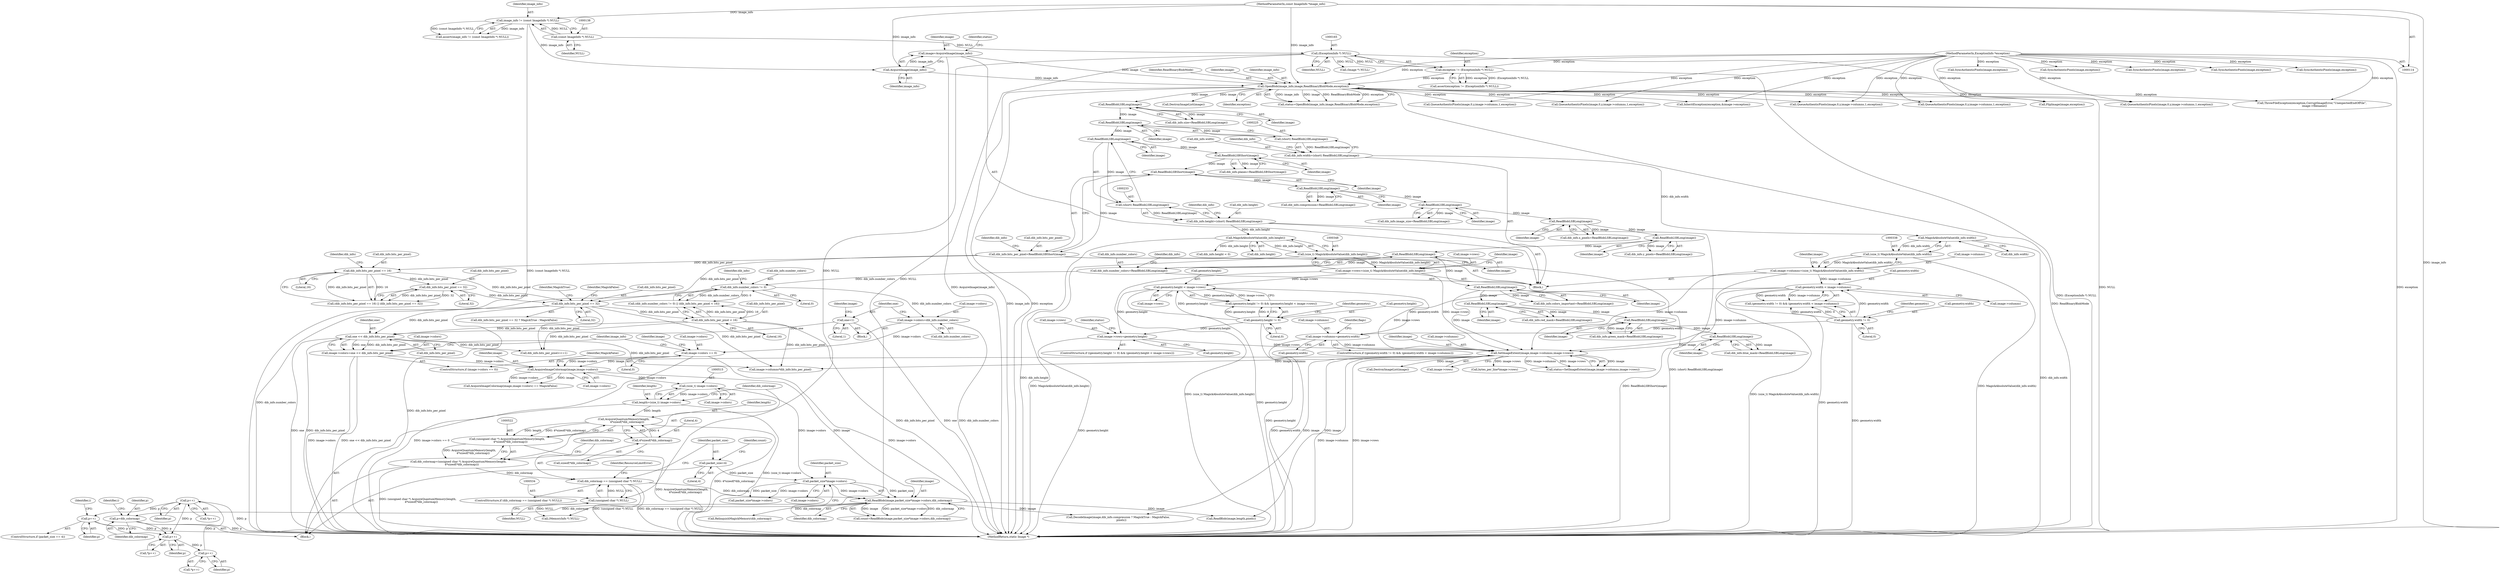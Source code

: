 digraph "0_ImageMagick_f6e9d0d9955e85bdd7540b251cd50d598dacc5e6_10@pointer" {
"1000616" [label="(Call,p++)"];
"1000604" [label="(Call,p++)"];
"1000592" [label="(Call,p++)"];
"1000622" [label="(Call,p++)"];
"1000616" [label="(Call,p++)"];
"1000565" [label="(Call,p=dib_colormap)"];
"1000544" [label="(Call,ReadBlob(image,packet_size*image->colors,dib_colormap))"];
"1000503" [label="(Call,AcquireImageColormap(image,image->colors))"];
"1000469" [label="(Call,SetImageExtent(image,image->columns,image->rows))"];
"1000319" [label="(Call,ReadBlobLSBLong(image))"];
"1000313" [label="(Call,ReadBlobLSBLong(image))"];
"1000307" [label="(Call,ReadBlobLSBLong(image))"];
"1000282" [label="(Call,ReadBlobLSBLong(image))"];
"1000276" [label="(Call,ReadBlobLSBLong(image))"];
"1000270" [label="(Call,ReadBlobLSBLong(image))"];
"1000264" [label="(Call,ReadBlobLSBLong(image))"];
"1000258" [label="(Call,ReadBlobLSBLong(image))"];
"1000252" [label="(Call,ReadBlobLSBLong(image))"];
"1000246" [label="(Call,ReadBlobLSBShort(image))"];
"1000240" [label="(Call,ReadBlobLSBShort(image))"];
"1000234" [label="(Call,ReadBlobLSBLong(image))"];
"1000226" [label="(Call,ReadBlobLSBLong(image))"];
"1000209" [label="(Call,ReadBlobLSBLong(image))"];
"1000179" [label="(Call,OpenBlob(image_info,image,ReadBinaryBlobMode,exception))"];
"1000175" [label="(Call,AcquireImage(image_info))"];
"1000135" [label="(Call,image_info != (const ImageInfo *) NULL)"];
"1000115" [label="(MethodParameterIn,const ImageInfo *image_info)"];
"1000137" [label="(Call,(const ImageInfo *) NULL)"];
"1000173" [label="(Call,image=AcquireImage(image_info))"];
"1000162" [label="(Call,exception != (ExceptionInfo *) NULL)"];
"1000116" [label="(MethodParameterIn,ExceptionInfo *exception)"];
"1000164" [label="(Call,(ExceptionInfo *) NULL)"];
"1000333" [label="(Call,image->columns=(size_t) MagickAbsoluteValue(dib_info.width))"];
"1000337" [label="(Call,(size_t) MagickAbsoluteValue(dib_info.width))"];
"1000339" [label="(Call,MagickAbsoluteValue(dib_info.width))"];
"1000220" [label="(Call,dib_info.width=(short) ReadBlobLSBLong(image))"];
"1000224" [label="(Call,(short) ReadBlobLSBLong(image))"];
"1000435" [label="(Call,image->columns=geometry.width)"];
"1000423" [label="(Call,geometry.width != 0)"];
"1000428" [label="(Call,geometry.width < image->columns)"];
"1000460" [label="(Call,image->rows=geometry.height)"];
"1000448" [label="(Call,geometry.height != 0)"];
"1000453" [label="(Call,geometry.height < image->rows)"];
"1000343" [label="(Call,image->rows=(size_t) MagickAbsoluteValue(dib_info.height))"];
"1000347" [label="(Call,(size_t) MagickAbsoluteValue(dib_info.height))"];
"1000349" [label="(Call,MagickAbsoluteValue(dib_info.height))"];
"1000228" [label="(Call,dib_info.height=(short) ReadBlobLSBLong(image))"];
"1000232" [label="(Call,(short) ReadBlobLSBLong(image))"];
"1000393" [label="(Call,image->colors=one << dib_info.bits_per_pixel)"];
"1000397" [label="(Call,one << dib_info.bits_per_pixel)"];
"1000384" [label="(Call,one=1)"];
"1000365" [label="(Call,dib_info.bits_per_pixel < 16)"];
"1000326" [label="(Call,dib_info.bits_per_pixel == 32)"];
"1000297" [label="(Call,dib_info.bits_per_pixel == 32)"];
"1000292" [label="(Call,dib_info.bits_per_pixel == 16)"];
"1000242" [label="(Call,dib_info.bits_per_pixel=ReadBlobLSBShort(image))"];
"1000388" [label="(Call,image->colors == 0)"];
"1000377" [label="(Call,image->colors=dib_info.number_colors)"];
"1000360" [label="(Call,dib_info.number_colors != 0)"];
"1000272" [label="(Call,dib_info.number_colors=ReadBlobLSBLong(image))"];
"1000546" [label="(Call,packet_size*image->colors)"];
"1000539" [label="(Call,packet_size=4)"];
"1000514" [label="(Call,(size_t) image->colors)"];
"1000531" [label="(Call,dib_colormap == (unsigned char *) NULL)"];
"1000519" [label="(Call,dib_colormap=(unsigned char *) AcquireQuantumMemory(length,\n        4*sizeof(*dib_colormap)))"];
"1000521" [label="(Call,(unsigned char *) AcquireQuantumMemory(length,\n        4*sizeof(*dib_colormap)))"];
"1000523" [label="(Call,AcquireQuantumMemory(length,\n        4*sizeof(*dib_colormap)))"];
"1000512" [label="(Call,length=(size_t) image->colors)"];
"1000525" [label="(Call,4*sizeof(*dib_colormap))"];
"1000533" [label="(Call,(unsigned char *) NULL)"];
"1000369" [label="(Literal,16)"];
"1000928" [label="(Call,SyncAuthenticPixels(image,exception))"];
"1000325" [label="(Call,dib_info.bits_per_pixel == 32 ? MagickTrue : MagickFalse)"];
"1000448" [label="(Call,geometry.height != 0)"];
"1000471" [label="(Call,image->columns)"];
"1000137" [label="(Call,(const ImageInfo *) NULL)"];
"1000221" [label="(Call,dib_info.width)"];
"1000298" [label="(Call,dib_info.bits_per_pixel)"];
"1000179" [label="(Call,OpenBlob(image_info,image,ReadBinaryBlobMode,exception))"];
"1000227" [label="(Identifier,image)"];
"1000303" [label="(Call,dib_info.red_mask=ReadBlobLSBLong(image))"];
"1001670" [label="(MethodReturn,static Image *)"];
"1000467" [label="(Call,status=SetImageExtent(image,image->columns,image->rows))"];
"1000385" [label="(Identifier,one)"];
"1000273" [label="(Call,dib_info.number_colors)"];
"1000174" [label="(Identifier,image)"];
"1000340" [label="(Call,dib_info.width)"];
"1000309" [label="(Call,dib_info.green_mask=ReadBlobLSBLong(image))"];
"1000116" [label="(MethodParameterIn,ExceptionInfo *exception)"];
"1000537" [label="(Identifier,ResourceLimitError)"];
"1000272" [label="(Call,dib_info.number_colors=ReadBlobLSBLong(image))"];
"1000230" [label="(Identifier,dib_info)"];
"1000423" [label="(Call,geometry.width != 0)"];
"1000345" [label="(Identifier,image)"];
"1000567" [label="(Identifier,dib_colormap)"];
"1000519" [label="(Call,dib_colormap=(unsigned char *) AcquireQuantumMemory(length,\n        4*sizeof(*dib_colormap)))"];
"1000235" [label="(Identifier,image)"];
"1000209" [label="(Call,ReadBlobLSBLong(image))"];
"1000247" [label="(Identifier,image)"];
"1000469" [label="(Call,SetImageExtent(image,image->columns,image->rows))"];
"1000320" [label="(Identifier,image)"];
"1000339" [label="(Call,MagickAbsoluteValue(dib_info.width))"];
"1000541" [label="(Literal,4)"];
"1000343" [label="(Call,image->rows=(size_t) MagickAbsoluteValue(dib_info.height))"];
"1000525" [label="(Call,4*sizeof(*dib_colormap))"];
"1000628" [label="(Call,RelinquishMagickMemory(dib_colormap))"];
"1000489" [label="(Call,DestroyImageList(image))"];
"1000194" [label="(Call,(Image *) NULL)"];
"1000277" [label="(Identifier,image)"];
"1000173" [label="(Call,image=AcquireImage(image_info))"];
"1000404" [label="(Identifier,image_info)"];
"1000389" [label="(Call,image->colors)"];
"1000512" [label="(Call,length=(size_t) image->colors)"];
"1000474" [label="(Call,image->rows)"];
"1000182" [label="(Identifier,ReadBinaryBlobMode)"];
"1000139" [label="(Identifier,NULL)"];
"1001328" [label="(Call,QueueAuthenticPixels(image,0,y,image->columns,1,exception))"];
"1000162" [label="(Call,exception != (ExceptionInfo *) NULL)"];
"1000532" [label="(Identifier,dib_colormap)"];
"1000502" [label="(Call,AcquireImageColormap(image,image->colors) == MagickFalse)"];
"1000452" [label="(Literal,0)"];
"1000360" [label="(Call,dib_info.number_colors != 0)"];
"1000712" [label="(Call,ReadBlob(image,length,pixels))"];
"1000570" [label="(Identifier,i)"];
"1000565" [label="(Call,p=dib_colormap)"];
"1000527" [label="(Call,sizeof(*dib_colormap))"];
"1000454" [label="(Call,geometry.height)"];
"1000394" [label="(Call,image->colors)"];
"1000388" [label="(Call,image->colors == 0)"];
"1000542" [label="(Call,count=ReadBlob(image,packet_size*image->colors,dib_colormap))"];
"1001000" [label="(Call,QueueAuthenticPixels(image,0,y,image->columns,1,exception))"];
"1000232" [label="(Call,(short) ReadBlobLSBLong(image))"];
"1000508" [label="(Identifier,MagickFalse)"];
"1000390" [label="(Identifier,image)"];
"1000531" [label="(Call,dib_colormap == (unsigned char *) NULL)"];
"1000617" [label="(Identifier,p)"];
"1000461" [label="(Call,image->rows)"];
"1000523" [label="(Call,AcquireQuantumMemory(length,\n        4*sizeof(*dib_colormap)))"];
"1001237" [label="(Call,SyncAuthenticPixels(image,exception))"];
"1000260" [label="(Call,dib_info.x_pixels=ReadBlobLSBLong(image))"];
"1000618" [label="(ControlStructure,if (packet_size == 4))"];
"1000315" [label="(Call,dib_info.blue_mask=ReadBlobLSBLong(image))"];
"1000161" [label="(Call,assert(exception != (ExceptionInfo *) NULL))"];
"1000449" [label="(Call,geometry.height)"];
"1000181" [label="(Identifier,image)"];
"1000810" [label="(Call,QueueAuthenticPixels(image,0,y,image->columns,1,exception))"];
"1000191" [label="(Call,DestroyImageList(image))"];
"1000307" [label="(Call,ReadBlobLSBLong(image))"];
"1000296" [label="(Literal,16)"];
"1000365" [label="(Call,dib_info.bits_per_pixel < 16)"];
"1000622" [label="(Call,p++)"];
"1000164" [label="(Call,(ExceptionInfo *) NULL)"];
"1000282" [label="(Call,ReadBlobLSBLong(image))"];
"1000616" [label="(Call,p++)"];
"1000592" [label="(Call,p++)"];
"1000544" [label="(Call,ReadBlob(image,packet_size*image->colors,dib_colormap))"];
"1000359" [label="(Call,(dib_info.number_colors != 0) || (dib_info.bits_per_pixel < 16))"];
"1000539" [label="(Call,packet_size=4)"];
"1001097" [label="(Call,SyncAuthenticPixels(image,exception))"];
"1000334" [label="(Call,image->columns)"];
"1000421" [label="(ControlStructure,if ((geometry.width != 0) && (geometry.width < image->columns)))"];
"1000520" [label="(Identifier,dib_colormap)"];
"1000377" [label="(Call,image->colors=dib_info.number_colors)"];
"1000205" [label="(Call,dib_info.size=ReadBlobLSBLong(image))"];
"1000264" [label="(Call,ReadBlobLSBLong(image))"];
"1000593" [label="(Identifier,p)"];
"1000236" [label="(Call,dib_info.planes=ReadBlobLSBShort(image))"];
"1000460" [label="(Call,image->rows=geometry.height)"];
"1000436" [label="(Call,image->columns)"];
"1000603" [label="(Call,*p++)"];
"1000444" [label="(Identifier,flags)"];
"1000242" [label="(Call,dib_info.bits_per_pixel=ReadBlobLSBShort(image))"];
"1000514" [label="(Call,(size_t) image->colors)"];
"1000349" [label="(Call,MagickAbsoluteValue(dib_info.height))"];
"1000482" [label="(Call,InheritException(exception,&image->exception))"];
"1000605" [label="(Identifier,p)"];
"1000210" [label="(Identifier,image)"];
"1000330" [label="(Literal,32)"];
"1000428" [label="(Call,geometry.width < image->columns)"];
"1000658" [label="(Call,bytes_per_line*image->rows)"];
"1000278" [label="(Call,dib_info.colors_important=ReadBlobLSBLong(image))"];
"1000591" [label="(Call,*p++)"];
"1000258" [label="(Call,ReadBlobLSBLong(image))"];
"1000270" [label="(Call,ReadBlobLSBLong(image))"];
"1000180" [label="(Identifier,image_info)"];
"1000685" [label="(Call,(MemoryInfo *) NULL)"];
"1000344" [label="(Call,image->rows)"];
"1000387" [label="(ControlStructure,if (image->colors == 0))"];
"1000521" [label="(Call,(unsigned char *) AcquireQuantumMemory(length,\n        4*sizeof(*dib_colormap)))"];
"1001643" [label="(Call,FlipImage(image,exception))"];
"1000134" [label="(Call,assert(image_info != (const ImageInfo *) NULL))"];
"1000347" [label="(Call,(size_t) MagickAbsoluteValue(dib_info.height))"];
"1000530" [label="(ControlStructure,if (dib_colormap == (unsigned char *) NULL))"];
"1001634" [label="(Call,dib_info.height < 0)"];
"1000366" [label="(Call,dib_info.bits_per_pixel)"];
"1000228" [label="(Call,dib_info.height=(short) ReadBlobLSBLong(image))"];
"1000117" [label="(Block,)"];
"1000422" [label="(Call,(geometry.width != 0) && (geometry.width < image->columns))"];
"1000623" [label="(Identifier,p)"];
"1000470" [label="(Identifier,image)"];
"1000283" [label="(Identifier,image)"];
"1000229" [label="(Call,dib_info.height)"];
"1000332" [label="(Identifier,MagickFalse)"];
"1000252" [label="(Call,ReadBlobLSBLong(image))"];
"1000526" [label="(Literal,4)"];
"1000240" [label="(Call,ReadBlobLSBShort(image))"];
"1000246" [label="(Call,ReadBlobLSBShort(image))"];
"1000243" [label="(Call,dib_info.bits_per_pixel)"];
"1000314" [label="(Identifier,image)"];
"1000326" [label="(Call,dib_info.bits_per_pixel == 32)"];
"1000248" [label="(Call,dib_info.compression=ReadBlobLSBLong(image))"];
"1000566" [label="(Identifier,p)"];
"1000297" [label="(Call,dib_info.bits_per_pixel == 32)"];
"1000524" [label="(Identifier,length)"];
"1000115" [label="(MethodParameterIn,const ImageInfo *image_info)"];
"1000547" [label="(Identifier,packet_size)"];
"1000497" [label="(Block,)"];
"1000432" [label="(Call,image->columns)"];
"1000163" [label="(Identifier,exception)"];
"1000361" [label="(Call,dib_info.number_colors)"];
"1000424" [label="(Call,geometry.width)"];
"1000327" [label="(Call,dib_info.bits_per_pixel)"];
"1000301" [label="(Literal,32)"];
"1000615" [label="(Call,*p++)"];
"1000259" [label="(Identifier,image)"];
"1000238" [label="(Identifier,dib_info)"];
"1000381" [label="(Call,dib_info.number_colors)"];
"1000427" [label="(Literal,0)"];
"1000337" [label="(Call,(size_t) MagickAbsoluteValue(dib_info.width))"];
"1000516" [label="(Call,image->colors)"];
"1000397" [label="(Call,one << dib_info.bits_per_pixel)"];
"1000504" [label="(Identifier,image)"];
"1000183" [label="(Identifier,exception)"];
"1000398" [label="(Identifier,one)"];
"1000370" [label="(Block,)"];
"1000386" [label="(Literal,1)"];
"1000280" [label="(Identifier,dib_info)"];
"1000447" [label="(Call,(geometry.height != 0) && (geometry.height < image->rows))"];
"1000384" [label="(Call,one=1)"];
"1000299" [label="(Identifier,dib_info)"];
"1000350" [label="(Call,dib_info.height)"];
"1000453" [label="(Call,geometry.height < image->rows)"];
"1000392" [label="(Literal,0)"];
"1000241" [label="(Identifier,image)"];
"1000551" [label="(Identifier,dib_colormap)"];
"1000540" [label="(Identifier,packet_size)"];
"1000271" [label="(Identifier,image)"];
"1000503" [label="(Call,AcquireImageColormap(image,image->colors))"];
"1000266" [label="(Call,dib_info.y_pixels=ReadBlobLSBLong(image))"];
"1000166" [label="(Identifier,NULL)"];
"1000292" [label="(Call,dib_info.bits_per_pixel == 16)"];
"1000543" [label="(Identifier,count)"];
"1000136" [label="(Identifier,image_info)"];
"1000429" [label="(Call,geometry.width)"];
"1000333" [label="(Call,image->columns=(size_t) MagickAbsoluteValue(dib_info.width))"];
"1000455" [label="(Identifier,geometry)"];
"1000224" [label="(Call,(short) ReadBlobLSBLong(image))"];
"1000548" [label="(Call,image->colors)"];
"1000226" [label="(Call,ReadBlobLSBLong(image))"];
"1000355" [label="(Identifier,image)"];
"1000367" [label="(Identifier,dib_info)"];
"1000545" [label="(Identifier,image)"];
"1000393" [label="(Call,image->colors=one << dib_info.bits_per_pixel)"];
"1001514" [label="(Call,QueueAuthenticPixels(image,0,y,image->columns,1,exception))"];
"1000439" [label="(Call,geometry.width)"];
"1000636" [label="(Call,dib_info.bits_per_pixel<<=1)"];
"1000513" [label="(Identifier,length)"];
"1000178" [label="(Identifier,status)"];
"1001578" [label="(Call,SyncAuthenticPixels(image,exception))"];
"1000446" [label="(ControlStructure,if ((geometry.height != 0) && (geometry.height < image->rows)))"];
"1000177" [label="(Call,status=OpenBlob(image_info,image,ReadBinaryBlobMode,exception))"];
"1000399" [label="(Call,dib_info.bits_per_pixel)"];
"1000464" [label="(Call,geometry.height)"];
"1000234" [label="(Call,ReadBlobLSBLong(image))"];
"1000364" [label="(Literal,0)"];
"1000535" [label="(Identifier,NULL)"];
"1000647" [label="(Call,image->columns*dib_info.bits_per_pixel)"];
"1001626" [label="(Call,ThrowFileException(exception,CorruptImageError,\"UnexpectedEndOfFile\",\n      image->filename))"];
"1000533" [label="(Call,(unsigned char *) NULL)"];
"1000729" [label="(Call,DecodeImage(image,dib_info.compression ? MagickTrue : MagickFalse,\n        pixels))"];
"1000276" [label="(Call,ReadBlobLSBLong(image))"];
"1000313" [label="(Call,ReadBlobLSBLong(image))"];
"1000220" [label="(Call,dib_info.width=(short) ReadBlobLSBLong(image))"];
"1000505" [label="(Call,image->colors)"];
"1000430" [label="(Identifier,geometry)"];
"1000580" [label="(Identifier,i)"];
"1000546" [label="(Call,packet_size*image->colors)"];
"1000293" [label="(Call,dib_info.bits_per_pixel)"];
"1000175" [label="(Call,AcquireImage(image_info))"];
"1000291" [label="(Call,(dib_info.bits_per_pixel == 16) || (dib_info.bits_per_pixel == 32))"];
"1000176" [label="(Identifier,image_info)"];
"1001186" [label="(Call,QueueAuthenticPixels(image,0,y,image->columns,1,exception))"];
"1000331" [label="(Identifier,MagickTrue)"];
"1000253" [label="(Identifier,image)"];
"1000468" [label="(Identifier,status)"];
"1000135" [label="(Call,image_info != (const ImageInfo *) NULL)"];
"1000395" [label="(Identifier,image)"];
"1001445" [label="(Call,SyncAuthenticPixels(image,exception))"];
"1000378" [label="(Call,image->colors)"];
"1000435" [label="(Call,image->columns=geometry.width)"];
"1000557" [label="(Call,packet_size*image->colors)"];
"1000250" [label="(Identifier,dib_info)"];
"1000604" [label="(Call,p++)"];
"1000319" [label="(Call,ReadBlobLSBLong(image))"];
"1000254" [label="(Call,dib_info.image_size=ReadBlobLSBLong(image))"];
"1000265" [label="(Identifier,image)"];
"1000308" [label="(Identifier,image)"];
"1000457" [label="(Call,image->rows)"];
"1000616" -> "1000615"  [label="AST: "];
"1000616" -> "1000617"  [label="CFG: "];
"1000617" -> "1000616"  [label="AST: "];
"1000615" -> "1000616"  [label="CFG: "];
"1000616" -> "1001670"  [label="DDG: p"];
"1000616" -> "1000592"  [label="DDG: p"];
"1000604" -> "1000616"  [label="DDG: p"];
"1000616" -> "1000622"  [label="DDG: p"];
"1000604" -> "1000603"  [label="AST: "];
"1000604" -> "1000605"  [label="CFG: "];
"1000605" -> "1000604"  [label="AST: "];
"1000603" -> "1000604"  [label="CFG: "];
"1000592" -> "1000604"  [label="DDG: p"];
"1000592" -> "1000591"  [label="AST: "];
"1000592" -> "1000593"  [label="CFG: "];
"1000593" -> "1000592"  [label="AST: "];
"1000591" -> "1000592"  [label="CFG: "];
"1000622" -> "1000592"  [label="DDG: p"];
"1000565" -> "1000592"  [label="DDG: p"];
"1000622" -> "1000618"  [label="AST: "];
"1000622" -> "1000623"  [label="CFG: "];
"1000623" -> "1000622"  [label="AST: "];
"1000580" -> "1000622"  [label="CFG: "];
"1000622" -> "1001670"  [label="DDG: p"];
"1000565" -> "1000497"  [label="AST: "];
"1000565" -> "1000567"  [label="CFG: "];
"1000566" -> "1000565"  [label="AST: "];
"1000567" -> "1000565"  [label="AST: "];
"1000570" -> "1000565"  [label="CFG: "];
"1000565" -> "1001670"  [label="DDG: p"];
"1000544" -> "1000565"  [label="DDG: dib_colormap"];
"1000544" -> "1000542"  [label="AST: "];
"1000544" -> "1000551"  [label="CFG: "];
"1000545" -> "1000544"  [label="AST: "];
"1000546" -> "1000544"  [label="AST: "];
"1000551" -> "1000544"  [label="AST: "];
"1000542" -> "1000544"  [label="CFG: "];
"1000544" -> "1000542"  [label="DDG: image"];
"1000544" -> "1000542"  [label="DDG: packet_size*image->colors"];
"1000544" -> "1000542"  [label="DDG: dib_colormap"];
"1000503" -> "1000544"  [label="DDG: image"];
"1000546" -> "1000544"  [label="DDG: packet_size"];
"1000546" -> "1000544"  [label="DDG: image->colors"];
"1000531" -> "1000544"  [label="DDG: dib_colormap"];
"1000544" -> "1000628"  [label="DDG: dib_colormap"];
"1000544" -> "1000712"  [label="DDG: image"];
"1000544" -> "1000729"  [label="DDG: image"];
"1000503" -> "1000502"  [label="AST: "];
"1000503" -> "1000505"  [label="CFG: "];
"1000504" -> "1000503"  [label="AST: "];
"1000505" -> "1000503"  [label="AST: "];
"1000508" -> "1000503"  [label="CFG: "];
"1000503" -> "1000502"  [label="DDG: image"];
"1000503" -> "1000502"  [label="DDG: image->colors"];
"1000469" -> "1000503"  [label="DDG: image"];
"1000393" -> "1000503"  [label="DDG: image->colors"];
"1000388" -> "1000503"  [label="DDG: image->colors"];
"1000503" -> "1000514"  [label="DDG: image->colors"];
"1000469" -> "1000467"  [label="AST: "];
"1000469" -> "1000474"  [label="CFG: "];
"1000470" -> "1000469"  [label="AST: "];
"1000471" -> "1000469"  [label="AST: "];
"1000474" -> "1000469"  [label="AST: "];
"1000467" -> "1000469"  [label="CFG: "];
"1000469" -> "1001670"  [label="DDG: image->rows"];
"1000469" -> "1001670"  [label="DDG: image->columns"];
"1000469" -> "1000467"  [label="DDG: image"];
"1000469" -> "1000467"  [label="DDG: image->columns"];
"1000469" -> "1000467"  [label="DDG: image->rows"];
"1000319" -> "1000469"  [label="DDG: image"];
"1000282" -> "1000469"  [label="DDG: image"];
"1000333" -> "1000469"  [label="DDG: image->columns"];
"1000435" -> "1000469"  [label="DDG: image->columns"];
"1000428" -> "1000469"  [label="DDG: image->columns"];
"1000460" -> "1000469"  [label="DDG: image->rows"];
"1000343" -> "1000469"  [label="DDG: image->rows"];
"1000453" -> "1000469"  [label="DDG: image->rows"];
"1000469" -> "1000489"  [label="DDG: image"];
"1000469" -> "1000647"  [label="DDG: image->columns"];
"1000469" -> "1000658"  [label="DDG: image->rows"];
"1000469" -> "1000712"  [label="DDG: image"];
"1000469" -> "1000729"  [label="DDG: image"];
"1000319" -> "1000315"  [label="AST: "];
"1000319" -> "1000320"  [label="CFG: "];
"1000320" -> "1000319"  [label="AST: "];
"1000315" -> "1000319"  [label="CFG: "];
"1000319" -> "1000315"  [label="DDG: image"];
"1000313" -> "1000319"  [label="DDG: image"];
"1000313" -> "1000309"  [label="AST: "];
"1000313" -> "1000314"  [label="CFG: "];
"1000314" -> "1000313"  [label="AST: "];
"1000309" -> "1000313"  [label="CFG: "];
"1000313" -> "1000309"  [label="DDG: image"];
"1000307" -> "1000313"  [label="DDG: image"];
"1000307" -> "1000303"  [label="AST: "];
"1000307" -> "1000308"  [label="CFG: "];
"1000308" -> "1000307"  [label="AST: "];
"1000303" -> "1000307"  [label="CFG: "];
"1000307" -> "1000303"  [label="DDG: image"];
"1000282" -> "1000307"  [label="DDG: image"];
"1000282" -> "1000278"  [label="AST: "];
"1000282" -> "1000283"  [label="CFG: "];
"1000283" -> "1000282"  [label="AST: "];
"1000278" -> "1000282"  [label="CFG: "];
"1000282" -> "1000278"  [label="DDG: image"];
"1000276" -> "1000282"  [label="DDG: image"];
"1000276" -> "1000272"  [label="AST: "];
"1000276" -> "1000277"  [label="CFG: "];
"1000277" -> "1000276"  [label="AST: "];
"1000272" -> "1000276"  [label="CFG: "];
"1000276" -> "1000272"  [label="DDG: image"];
"1000270" -> "1000276"  [label="DDG: image"];
"1000270" -> "1000266"  [label="AST: "];
"1000270" -> "1000271"  [label="CFG: "];
"1000271" -> "1000270"  [label="AST: "];
"1000266" -> "1000270"  [label="CFG: "];
"1000270" -> "1000266"  [label="DDG: image"];
"1000264" -> "1000270"  [label="DDG: image"];
"1000264" -> "1000260"  [label="AST: "];
"1000264" -> "1000265"  [label="CFG: "];
"1000265" -> "1000264"  [label="AST: "];
"1000260" -> "1000264"  [label="CFG: "];
"1000264" -> "1000260"  [label="DDG: image"];
"1000258" -> "1000264"  [label="DDG: image"];
"1000258" -> "1000254"  [label="AST: "];
"1000258" -> "1000259"  [label="CFG: "];
"1000259" -> "1000258"  [label="AST: "];
"1000254" -> "1000258"  [label="CFG: "];
"1000258" -> "1000254"  [label="DDG: image"];
"1000252" -> "1000258"  [label="DDG: image"];
"1000252" -> "1000248"  [label="AST: "];
"1000252" -> "1000253"  [label="CFG: "];
"1000253" -> "1000252"  [label="AST: "];
"1000248" -> "1000252"  [label="CFG: "];
"1000252" -> "1000248"  [label="DDG: image"];
"1000246" -> "1000252"  [label="DDG: image"];
"1000246" -> "1000242"  [label="AST: "];
"1000246" -> "1000247"  [label="CFG: "];
"1000247" -> "1000246"  [label="AST: "];
"1000242" -> "1000246"  [label="CFG: "];
"1000246" -> "1000242"  [label="DDG: image"];
"1000240" -> "1000246"  [label="DDG: image"];
"1000240" -> "1000236"  [label="AST: "];
"1000240" -> "1000241"  [label="CFG: "];
"1000241" -> "1000240"  [label="AST: "];
"1000236" -> "1000240"  [label="CFG: "];
"1000240" -> "1000236"  [label="DDG: image"];
"1000234" -> "1000240"  [label="DDG: image"];
"1000234" -> "1000232"  [label="AST: "];
"1000234" -> "1000235"  [label="CFG: "];
"1000235" -> "1000234"  [label="AST: "];
"1000232" -> "1000234"  [label="CFG: "];
"1000234" -> "1000232"  [label="DDG: image"];
"1000226" -> "1000234"  [label="DDG: image"];
"1000226" -> "1000224"  [label="AST: "];
"1000226" -> "1000227"  [label="CFG: "];
"1000227" -> "1000226"  [label="AST: "];
"1000224" -> "1000226"  [label="CFG: "];
"1000226" -> "1000224"  [label="DDG: image"];
"1000209" -> "1000226"  [label="DDG: image"];
"1000209" -> "1000205"  [label="AST: "];
"1000209" -> "1000210"  [label="CFG: "];
"1000210" -> "1000209"  [label="AST: "];
"1000205" -> "1000209"  [label="CFG: "];
"1000209" -> "1000205"  [label="DDG: image"];
"1000179" -> "1000209"  [label="DDG: image"];
"1000179" -> "1000177"  [label="AST: "];
"1000179" -> "1000183"  [label="CFG: "];
"1000180" -> "1000179"  [label="AST: "];
"1000181" -> "1000179"  [label="AST: "];
"1000182" -> "1000179"  [label="AST: "];
"1000183" -> "1000179"  [label="AST: "];
"1000177" -> "1000179"  [label="CFG: "];
"1000179" -> "1001670"  [label="DDG: ReadBinaryBlobMode"];
"1000179" -> "1001670"  [label="DDG: image_info"];
"1000179" -> "1001670"  [label="DDG: exception"];
"1000179" -> "1000177"  [label="DDG: image_info"];
"1000179" -> "1000177"  [label="DDG: image"];
"1000179" -> "1000177"  [label="DDG: ReadBinaryBlobMode"];
"1000179" -> "1000177"  [label="DDG: exception"];
"1000175" -> "1000179"  [label="DDG: image_info"];
"1000115" -> "1000179"  [label="DDG: image_info"];
"1000173" -> "1000179"  [label="DDG: image"];
"1000162" -> "1000179"  [label="DDG: exception"];
"1000116" -> "1000179"  [label="DDG: exception"];
"1000179" -> "1000191"  [label="DDG: image"];
"1000179" -> "1000482"  [label="DDG: exception"];
"1000179" -> "1000810"  [label="DDG: exception"];
"1000179" -> "1001000"  [label="DDG: exception"];
"1000179" -> "1001186"  [label="DDG: exception"];
"1000179" -> "1001328"  [label="DDG: exception"];
"1000179" -> "1001514"  [label="DDG: exception"];
"1000179" -> "1001626"  [label="DDG: exception"];
"1000179" -> "1001643"  [label="DDG: exception"];
"1000175" -> "1000173"  [label="AST: "];
"1000175" -> "1000176"  [label="CFG: "];
"1000176" -> "1000175"  [label="AST: "];
"1000173" -> "1000175"  [label="CFG: "];
"1000175" -> "1000173"  [label="DDG: image_info"];
"1000135" -> "1000175"  [label="DDG: image_info"];
"1000115" -> "1000175"  [label="DDG: image_info"];
"1000135" -> "1000134"  [label="AST: "];
"1000135" -> "1000137"  [label="CFG: "];
"1000136" -> "1000135"  [label="AST: "];
"1000137" -> "1000135"  [label="AST: "];
"1000134" -> "1000135"  [label="CFG: "];
"1000135" -> "1001670"  [label="DDG: (const ImageInfo *) NULL"];
"1000135" -> "1000134"  [label="DDG: image_info"];
"1000135" -> "1000134"  [label="DDG: (const ImageInfo *) NULL"];
"1000115" -> "1000135"  [label="DDG: image_info"];
"1000137" -> "1000135"  [label="DDG: NULL"];
"1000115" -> "1000114"  [label="AST: "];
"1000115" -> "1001670"  [label="DDG: image_info"];
"1000137" -> "1000139"  [label="CFG: "];
"1000138" -> "1000137"  [label="AST: "];
"1000139" -> "1000137"  [label="AST: "];
"1000137" -> "1000164"  [label="DDG: NULL"];
"1000173" -> "1000117"  [label="AST: "];
"1000174" -> "1000173"  [label="AST: "];
"1000178" -> "1000173"  [label="CFG: "];
"1000173" -> "1001670"  [label="DDG: AcquireImage(image_info)"];
"1000162" -> "1000161"  [label="AST: "];
"1000162" -> "1000164"  [label="CFG: "];
"1000163" -> "1000162"  [label="AST: "];
"1000164" -> "1000162"  [label="AST: "];
"1000161" -> "1000162"  [label="CFG: "];
"1000162" -> "1001670"  [label="DDG: (ExceptionInfo *) NULL"];
"1000162" -> "1000161"  [label="DDG: exception"];
"1000162" -> "1000161"  [label="DDG: (ExceptionInfo *) NULL"];
"1000116" -> "1000162"  [label="DDG: exception"];
"1000164" -> "1000162"  [label="DDG: NULL"];
"1000116" -> "1000114"  [label="AST: "];
"1000116" -> "1001670"  [label="DDG: exception"];
"1000116" -> "1000482"  [label="DDG: exception"];
"1000116" -> "1000810"  [label="DDG: exception"];
"1000116" -> "1000928"  [label="DDG: exception"];
"1000116" -> "1001000"  [label="DDG: exception"];
"1000116" -> "1001097"  [label="DDG: exception"];
"1000116" -> "1001186"  [label="DDG: exception"];
"1000116" -> "1001237"  [label="DDG: exception"];
"1000116" -> "1001328"  [label="DDG: exception"];
"1000116" -> "1001445"  [label="DDG: exception"];
"1000116" -> "1001514"  [label="DDG: exception"];
"1000116" -> "1001578"  [label="DDG: exception"];
"1000116" -> "1001626"  [label="DDG: exception"];
"1000116" -> "1001643"  [label="DDG: exception"];
"1000164" -> "1000166"  [label="CFG: "];
"1000165" -> "1000164"  [label="AST: "];
"1000166" -> "1000164"  [label="AST: "];
"1000164" -> "1001670"  [label="DDG: NULL"];
"1000164" -> "1000194"  [label="DDG: NULL"];
"1000164" -> "1000533"  [label="DDG: NULL"];
"1000164" -> "1000685"  [label="DDG: NULL"];
"1000333" -> "1000117"  [label="AST: "];
"1000333" -> "1000337"  [label="CFG: "];
"1000334" -> "1000333"  [label="AST: "];
"1000337" -> "1000333"  [label="AST: "];
"1000345" -> "1000333"  [label="CFG: "];
"1000333" -> "1001670"  [label="DDG: (size_t) MagickAbsoluteValue(dib_info.width)"];
"1000337" -> "1000333"  [label="DDG: MagickAbsoluteValue(dib_info.width)"];
"1000333" -> "1000428"  [label="DDG: image->columns"];
"1000337" -> "1000339"  [label="CFG: "];
"1000338" -> "1000337"  [label="AST: "];
"1000339" -> "1000337"  [label="AST: "];
"1000337" -> "1001670"  [label="DDG: MagickAbsoluteValue(dib_info.width)"];
"1000339" -> "1000337"  [label="DDG: dib_info.width"];
"1000339" -> "1000340"  [label="CFG: "];
"1000340" -> "1000339"  [label="AST: "];
"1000339" -> "1001670"  [label="DDG: dib_info.width"];
"1000220" -> "1000339"  [label="DDG: dib_info.width"];
"1000220" -> "1000117"  [label="AST: "];
"1000220" -> "1000224"  [label="CFG: "];
"1000221" -> "1000220"  [label="AST: "];
"1000224" -> "1000220"  [label="AST: "];
"1000230" -> "1000220"  [label="CFG: "];
"1000224" -> "1000220"  [label="DDG: ReadBlobLSBLong(image)"];
"1000225" -> "1000224"  [label="AST: "];
"1000435" -> "1000421"  [label="AST: "];
"1000435" -> "1000439"  [label="CFG: "];
"1000436" -> "1000435"  [label="AST: "];
"1000439" -> "1000435"  [label="AST: "];
"1000444" -> "1000435"  [label="CFG: "];
"1000435" -> "1001670"  [label="DDG: geometry.width"];
"1000423" -> "1000435"  [label="DDG: geometry.width"];
"1000428" -> "1000435"  [label="DDG: geometry.width"];
"1000423" -> "1000422"  [label="AST: "];
"1000423" -> "1000427"  [label="CFG: "];
"1000424" -> "1000423"  [label="AST: "];
"1000427" -> "1000423"  [label="AST: "];
"1000430" -> "1000423"  [label="CFG: "];
"1000422" -> "1000423"  [label="CFG: "];
"1000423" -> "1001670"  [label="DDG: geometry.width"];
"1000423" -> "1000422"  [label="DDG: geometry.width"];
"1000423" -> "1000422"  [label="DDG: 0"];
"1000423" -> "1000428"  [label="DDG: geometry.width"];
"1000428" -> "1000422"  [label="AST: "];
"1000428" -> "1000432"  [label="CFG: "];
"1000429" -> "1000428"  [label="AST: "];
"1000432" -> "1000428"  [label="AST: "];
"1000422" -> "1000428"  [label="CFG: "];
"1000428" -> "1001670"  [label="DDG: geometry.width"];
"1000428" -> "1000422"  [label="DDG: geometry.width"];
"1000428" -> "1000422"  [label="DDG: image->columns"];
"1000460" -> "1000446"  [label="AST: "];
"1000460" -> "1000464"  [label="CFG: "];
"1000461" -> "1000460"  [label="AST: "];
"1000464" -> "1000460"  [label="AST: "];
"1000468" -> "1000460"  [label="CFG: "];
"1000460" -> "1001670"  [label="DDG: geometry.height"];
"1000448" -> "1000460"  [label="DDG: geometry.height"];
"1000453" -> "1000460"  [label="DDG: geometry.height"];
"1000448" -> "1000447"  [label="AST: "];
"1000448" -> "1000452"  [label="CFG: "];
"1000449" -> "1000448"  [label="AST: "];
"1000452" -> "1000448"  [label="AST: "];
"1000455" -> "1000448"  [label="CFG: "];
"1000447" -> "1000448"  [label="CFG: "];
"1000448" -> "1001670"  [label="DDG: geometry.height"];
"1000448" -> "1000447"  [label="DDG: geometry.height"];
"1000448" -> "1000447"  [label="DDG: 0"];
"1000448" -> "1000453"  [label="DDG: geometry.height"];
"1000453" -> "1000447"  [label="AST: "];
"1000453" -> "1000457"  [label="CFG: "];
"1000454" -> "1000453"  [label="AST: "];
"1000457" -> "1000453"  [label="AST: "];
"1000447" -> "1000453"  [label="CFG: "];
"1000453" -> "1001670"  [label="DDG: geometry.height"];
"1000453" -> "1000447"  [label="DDG: geometry.height"];
"1000453" -> "1000447"  [label="DDG: image->rows"];
"1000343" -> "1000453"  [label="DDG: image->rows"];
"1000343" -> "1000117"  [label="AST: "];
"1000343" -> "1000347"  [label="CFG: "];
"1000344" -> "1000343"  [label="AST: "];
"1000347" -> "1000343"  [label="AST: "];
"1000355" -> "1000343"  [label="CFG: "];
"1000343" -> "1001670"  [label="DDG: (size_t) MagickAbsoluteValue(dib_info.height)"];
"1000347" -> "1000343"  [label="DDG: MagickAbsoluteValue(dib_info.height)"];
"1000347" -> "1000349"  [label="CFG: "];
"1000348" -> "1000347"  [label="AST: "];
"1000349" -> "1000347"  [label="AST: "];
"1000347" -> "1001670"  [label="DDG: MagickAbsoluteValue(dib_info.height)"];
"1000349" -> "1000347"  [label="DDG: dib_info.height"];
"1000349" -> "1000350"  [label="CFG: "];
"1000350" -> "1000349"  [label="AST: "];
"1000349" -> "1001670"  [label="DDG: dib_info.height"];
"1000228" -> "1000349"  [label="DDG: dib_info.height"];
"1000349" -> "1001634"  [label="DDG: dib_info.height"];
"1000228" -> "1000117"  [label="AST: "];
"1000228" -> "1000232"  [label="CFG: "];
"1000229" -> "1000228"  [label="AST: "];
"1000232" -> "1000228"  [label="AST: "];
"1000238" -> "1000228"  [label="CFG: "];
"1000228" -> "1001670"  [label="DDG: (short) ReadBlobLSBLong(image)"];
"1000232" -> "1000228"  [label="DDG: ReadBlobLSBLong(image)"];
"1000233" -> "1000232"  [label="AST: "];
"1000393" -> "1000387"  [label="AST: "];
"1000393" -> "1000397"  [label="CFG: "];
"1000394" -> "1000393"  [label="AST: "];
"1000397" -> "1000393"  [label="AST: "];
"1000404" -> "1000393"  [label="CFG: "];
"1000393" -> "1001670"  [label="DDG: one << dib_info.bits_per_pixel"];
"1000393" -> "1001670"  [label="DDG: image->colors"];
"1000397" -> "1000393"  [label="DDG: one"];
"1000397" -> "1000393"  [label="DDG: dib_info.bits_per_pixel"];
"1000397" -> "1000399"  [label="CFG: "];
"1000398" -> "1000397"  [label="AST: "];
"1000399" -> "1000397"  [label="AST: "];
"1000397" -> "1001670"  [label="DDG: one"];
"1000397" -> "1001670"  [label="DDG: dib_info.bits_per_pixel"];
"1000384" -> "1000397"  [label="DDG: one"];
"1000365" -> "1000397"  [label="DDG: dib_info.bits_per_pixel"];
"1000326" -> "1000397"  [label="DDG: dib_info.bits_per_pixel"];
"1000397" -> "1000636"  [label="DDG: dib_info.bits_per_pixel"];
"1000397" -> "1000647"  [label="DDG: dib_info.bits_per_pixel"];
"1000384" -> "1000370"  [label="AST: "];
"1000384" -> "1000386"  [label="CFG: "];
"1000385" -> "1000384"  [label="AST: "];
"1000386" -> "1000384"  [label="AST: "];
"1000390" -> "1000384"  [label="CFG: "];
"1000384" -> "1001670"  [label="DDG: one"];
"1000365" -> "1000359"  [label="AST: "];
"1000365" -> "1000369"  [label="CFG: "];
"1000366" -> "1000365"  [label="AST: "];
"1000369" -> "1000365"  [label="AST: "];
"1000359" -> "1000365"  [label="CFG: "];
"1000365" -> "1001670"  [label="DDG: dib_info.bits_per_pixel"];
"1000365" -> "1000359"  [label="DDG: dib_info.bits_per_pixel"];
"1000365" -> "1000359"  [label="DDG: 16"];
"1000326" -> "1000365"  [label="DDG: dib_info.bits_per_pixel"];
"1000365" -> "1000636"  [label="DDG: dib_info.bits_per_pixel"];
"1000365" -> "1000647"  [label="DDG: dib_info.bits_per_pixel"];
"1000326" -> "1000325"  [label="AST: "];
"1000326" -> "1000330"  [label="CFG: "];
"1000327" -> "1000326"  [label="AST: "];
"1000330" -> "1000326"  [label="AST: "];
"1000331" -> "1000326"  [label="CFG: "];
"1000332" -> "1000326"  [label="CFG: "];
"1000326" -> "1001670"  [label="DDG: dib_info.bits_per_pixel"];
"1000297" -> "1000326"  [label="DDG: dib_info.bits_per_pixel"];
"1000292" -> "1000326"  [label="DDG: dib_info.bits_per_pixel"];
"1000242" -> "1000326"  [label="DDG: dib_info.bits_per_pixel"];
"1000326" -> "1000636"  [label="DDG: dib_info.bits_per_pixel"];
"1000326" -> "1000647"  [label="DDG: dib_info.bits_per_pixel"];
"1000297" -> "1000291"  [label="AST: "];
"1000297" -> "1000301"  [label="CFG: "];
"1000298" -> "1000297"  [label="AST: "];
"1000301" -> "1000297"  [label="AST: "];
"1000291" -> "1000297"  [label="CFG: "];
"1000297" -> "1000291"  [label="DDG: dib_info.bits_per_pixel"];
"1000297" -> "1000291"  [label="DDG: 32"];
"1000292" -> "1000297"  [label="DDG: dib_info.bits_per_pixel"];
"1000292" -> "1000291"  [label="AST: "];
"1000292" -> "1000296"  [label="CFG: "];
"1000293" -> "1000292"  [label="AST: "];
"1000296" -> "1000292"  [label="AST: "];
"1000299" -> "1000292"  [label="CFG: "];
"1000291" -> "1000292"  [label="CFG: "];
"1000292" -> "1000291"  [label="DDG: dib_info.bits_per_pixel"];
"1000292" -> "1000291"  [label="DDG: 16"];
"1000242" -> "1000292"  [label="DDG: dib_info.bits_per_pixel"];
"1000242" -> "1000117"  [label="AST: "];
"1000243" -> "1000242"  [label="AST: "];
"1000250" -> "1000242"  [label="CFG: "];
"1000242" -> "1001670"  [label="DDG: ReadBlobLSBShort(image)"];
"1000388" -> "1000387"  [label="AST: "];
"1000388" -> "1000392"  [label="CFG: "];
"1000389" -> "1000388"  [label="AST: "];
"1000392" -> "1000388"  [label="AST: "];
"1000395" -> "1000388"  [label="CFG: "];
"1000404" -> "1000388"  [label="CFG: "];
"1000388" -> "1001670"  [label="DDG: image->colors"];
"1000388" -> "1001670"  [label="DDG: image->colors == 0"];
"1000377" -> "1000388"  [label="DDG: image->colors"];
"1000377" -> "1000370"  [label="AST: "];
"1000377" -> "1000381"  [label="CFG: "];
"1000378" -> "1000377"  [label="AST: "];
"1000381" -> "1000377"  [label="AST: "];
"1000385" -> "1000377"  [label="CFG: "];
"1000377" -> "1001670"  [label="DDG: dib_info.number_colors"];
"1000360" -> "1000377"  [label="DDG: dib_info.number_colors"];
"1000360" -> "1000359"  [label="AST: "];
"1000360" -> "1000364"  [label="CFG: "];
"1000361" -> "1000360"  [label="AST: "];
"1000364" -> "1000360"  [label="AST: "];
"1000367" -> "1000360"  [label="CFG: "];
"1000359" -> "1000360"  [label="CFG: "];
"1000360" -> "1001670"  [label="DDG: dib_info.number_colors"];
"1000360" -> "1000359"  [label="DDG: dib_info.number_colors"];
"1000360" -> "1000359"  [label="DDG: 0"];
"1000272" -> "1000360"  [label="DDG: dib_info.number_colors"];
"1000272" -> "1000117"  [label="AST: "];
"1000273" -> "1000272"  [label="AST: "];
"1000280" -> "1000272"  [label="CFG: "];
"1000546" -> "1000548"  [label="CFG: "];
"1000547" -> "1000546"  [label="AST: "];
"1000548" -> "1000546"  [label="AST: "];
"1000551" -> "1000546"  [label="CFG: "];
"1000539" -> "1000546"  [label="DDG: packet_size"];
"1000514" -> "1000546"  [label="DDG: image->colors"];
"1000546" -> "1000557"  [label="DDG: packet_size"];
"1000546" -> "1000557"  [label="DDG: image->colors"];
"1000539" -> "1000497"  [label="AST: "];
"1000539" -> "1000541"  [label="CFG: "];
"1000540" -> "1000539"  [label="AST: "];
"1000541" -> "1000539"  [label="AST: "];
"1000543" -> "1000539"  [label="CFG: "];
"1000514" -> "1000512"  [label="AST: "];
"1000514" -> "1000516"  [label="CFG: "];
"1000515" -> "1000514"  [label="AST: "];
"1000516" -> "1000514"  [label="AST: "];
"1000512" -> "1000514"  [label="CFG: "];
"1000514" -> "1000512"  [label="DDG: image->colors"];
"1000531" -> "1000530"  [label="AST: "];
"1000531" -> "1000533"  [label="CFG: "];
"1000532" -> "1000531"  [label="AST: "];
"1000533" -> "1000531"  [label="AST: "];
"1000537" -> "1000531"  [label="CFG: "];
"1000540" -> "1000531"  [label="CFG: "];
"1000531" -> "1001670"  [label="DDG: (unsigned char *) NULL"];
"1000531" -> "1001670"  [label="DDG: dib_colormap == (unsigned char *) NULL"];
"1000519" -> "1000531"  [label="DDG: dib_colormap"];
"1000533" -> "1000531"  [label="DDG: NULL"];
"1000519" -> "1000497"  [label="AST: "];
"1000519" -> "1000521"  [label="CFG: "];
"1000520" -> "1000519"  [label="AST: "];
"1000521" -> "1000519"  [label="AST: "];
"1000532" -> "1000519"  [label="CFG: "];
"1000519" -> "1001670"  [label="DDG: (unsigned char *) AcquireQuantumMemory(length,\n        4*sizeof(*dib_colormap))"];
"1000521" -> "1000519"  [label="DDG: AcquireQuantumMemory(length,\n        4*sizeof(*dib_colormap))"];
"1000521" -> "1000523"  [label="CFG: "];
"1000522" -> "1000521"  [label="AST: "];
"1000523" -> "1000521"  [label="AST: "];
"1000521" -> "1001670"  [label="DDG: AcquireQuantumMemory(length,\n        4*sizeof(*dib_colormap))"];
"1000523" -> "1000521"  [label="DDG: length"];
"1000523" -> "1000521"  [label="DDG: 4*sizeof(*dib_colormap)"];
"1000523" -> "1000525"  [label="CFG: "];
"1000524" -> "1000523"  [label="AST: "];
"1000525" -> "1000523"  [label="AST: "];
"1000523" -> "1001670"  [label="DDG: 4*sizeof(*dib_colormap)"];
"1000512" -> "1000523"  [label="DDG: length"];
"1000525" -> "1000523"  [label="DDG: 4"];
"1000512" -> "1000497"  [label="AST: "];
"1000513" -> "1000512"  [label="AST: "];
"1000520" -> "1000512"  [label="CFG: "];
"1000512" -> "1001670"  [label="DDG: (size_t) image->colors"];
"1000525" -> "1000527"  [label="CFG: "];
"1000526" -> "1000525"  [label="AST: "];
"1000527" -> "1000525"  [label="AST: "];
"1000533" -> "1000535"  [label="CFG: "];
"1000534" -> "1000533"  [label="AST: "];
"1000535" -> "1000533"  [label="AST: "];
"1000533" -> "1000685"  [label="DDG: NULL"];
}
